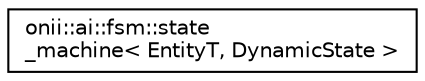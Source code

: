 digraph "Graphical Class Hierarchy"
{
  edge [fontname="Helvetica",fontsize="10",labelfontname="Helvetica",labelfontsize="10"];
  node [fontname="Helvetica",fontsize="10",shape=record];
  rankdir="LR";
  Node1 [label="onii::ai::fsm::state\l_machine\< EntityT, DynamicState \>",height=0.2,width=0.4,color="black", fillcolor="white", style="filled",URL="$d7/da1/classonii_1_1ai_1_1fsm_1_1state__machine.html",tooltip="Base class for state machine implementation. "];
}
